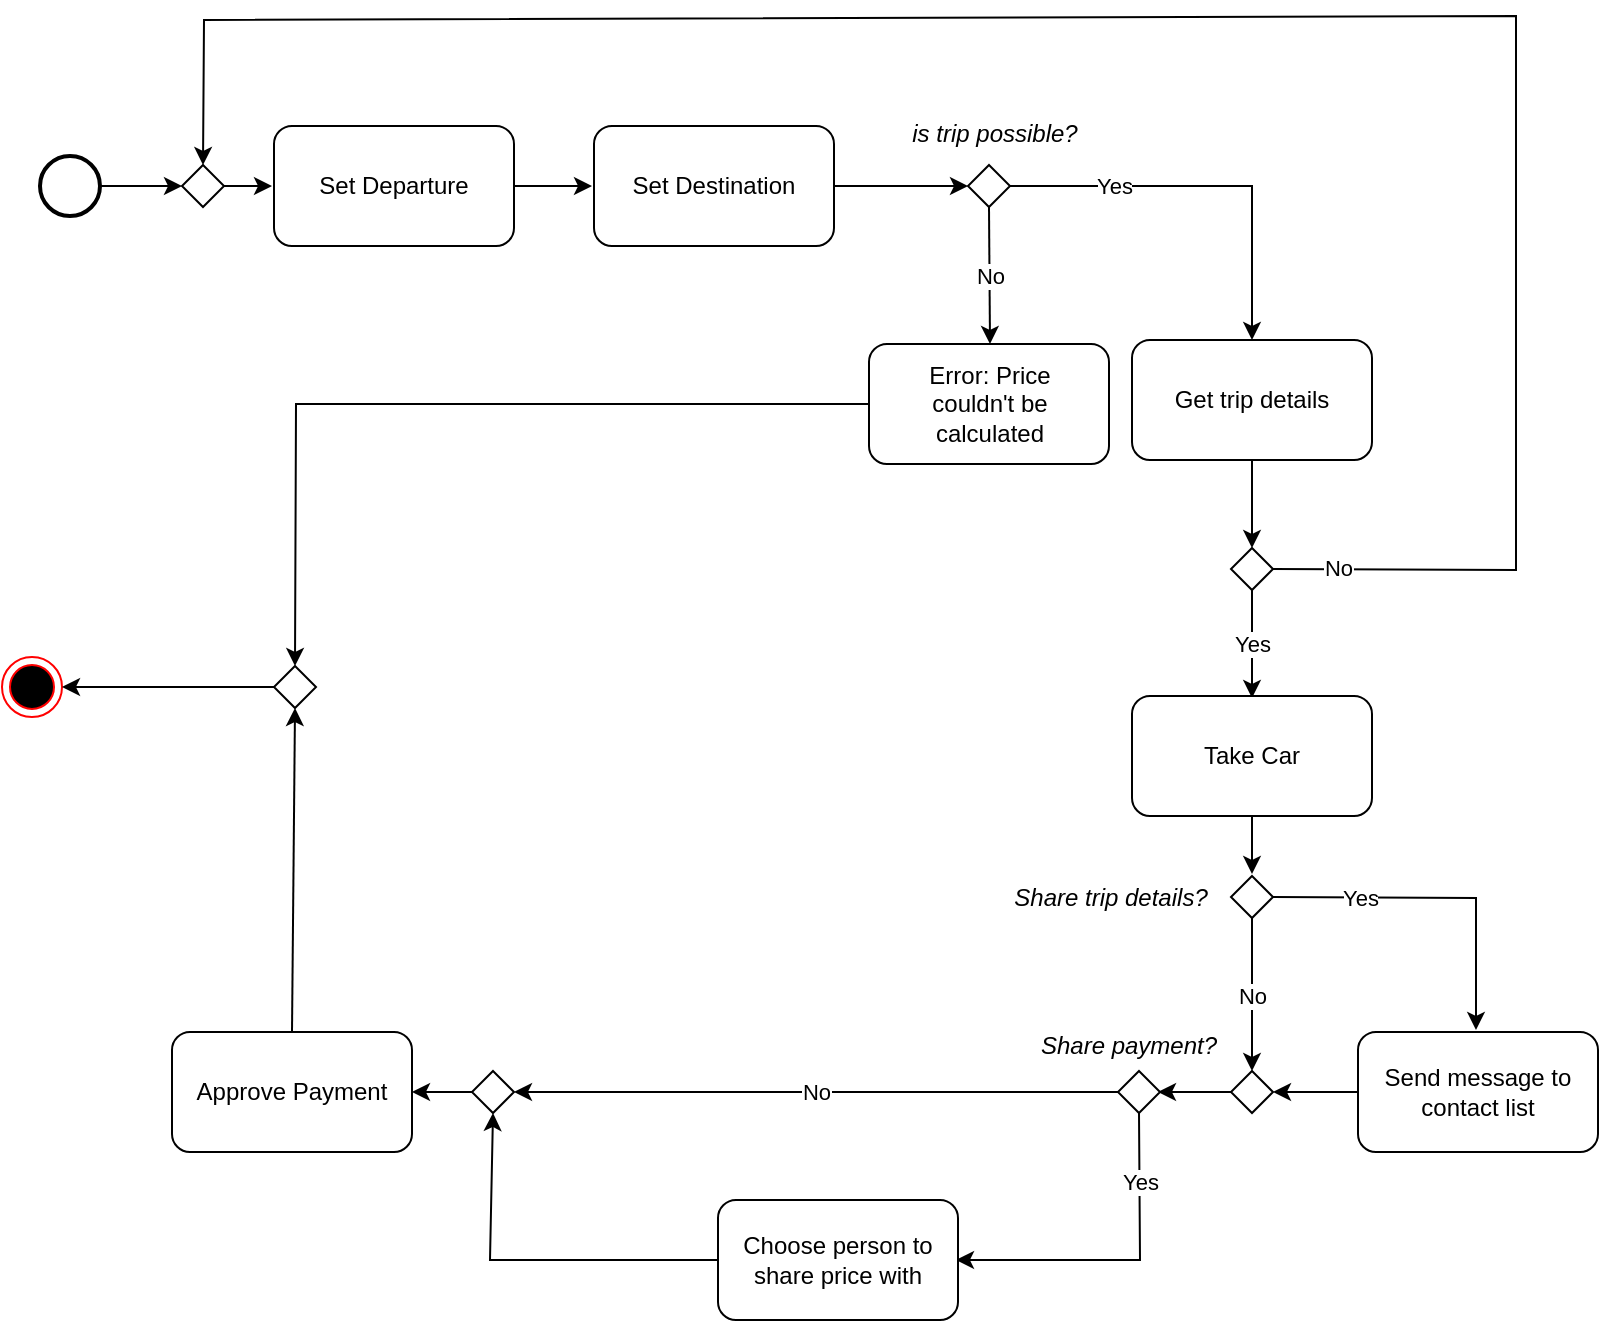 <mxfile version="20.6.2" type="github">
  <diagram id="fuKtdBP3b1pDqYjjkKEj" name="Page-1">
    <mxGraphModel dx="849" dy="501" grid="0" gridSize="10" guides="1" tooltips="1" connect="1" arrows="1" fold="1" page="1" pageScale="1" pageWidth="1400" pageHeight="850" math="0" shadow="0">
      <root>
        <mxCell id="0" />
        <mxCell id="1" parent="0" />
        <mxCell id="FMS0zSDaVmgN2Xn0Sk3r-1" value="" style="strokeWidth=2;html=1;shape=mxgraph.flowchart.start_2;whiteSpace=wrap;" vertex="1" parent="1">
          <mxGeometry x="66" y="90" width="30" height="30" as="geometry" />
        </mxCell>
        <mxCell id="FMS0zSDaVmgN2Xn0Sk3r-2" value="" style="endArrow=classic;html=1;rounded=0;exitX=1;exitY=0.5;exitDx=0;exitDy=0;exitPerimeter=0;" edge="1" parent="1" source="FMS0zSDaVmgN2Xn0Sk3r-1">
          <mxGeometry width="50" height="50" relative="1" as="geometry">
            <mxPoint x="439" y="240" as="sourcePoint" />
            <mxPoint x="137" y="105" as="targetPoint" />
          </mxGeometry>
        </mxCell>
        <mxCell id="FMS0zSDaVmgN2Xn0Sk3r-3" value="" style="rhombus;whiteSpace=wrap;html=1;" vertex="1" parent="1">
          <mxGeometry x="137" y="94.5" width="21" height="21" as="geometry" />
        </mxCell>
        <mxCell id="FMS0zSDaVmgN2Xn0Sk3r-4" value="" style="endArrow=classic;html=1;rounded=0;exitX=1;exitY=0.5;exitDx=0;exitDy=0;" edge="1" parent="1" source="FMS0zSDaVmgN2Xn0Sk3r-3">
          <mxGeometry width="50" height="50" relative="1" as="geometry">
            <mxPoint x="439" y="240" as="sourcePoint" />
            <mxPoint x="182" y="105" as="targetPoint" />
          </mxGeometry>
        </mxCell>
        <mxCell id="FMS0zSDaVmgN2Xn0Sk3r-5" value="Set Departure" style="rounded=1;whiteSpace=wrap;html=1;" vertex="1" parent="1">
          <mxGeometry x="183" y="75" width="120" height="60" as="geometry" />
        </mxCell>
        <mxCell id="FMS0zSDaVmgN2Xn0Sk3r-6" value="" style="endArrow=classic;html=1;rounded=0;exitX=1;exitY=0.5;exitDx=0;exitDy=0;" edge="1" parent="1" source="FMS0zSDaVmgN2Xn0Sk3r-5">
          <mxGeometry width="50" height="50" relative="1" as="geometry">
            <mxPoint x="439" y="240" as="sourcePoint" />
            <mxPoint x="342" y="105" as="targetPoint" />
          </mxGeometry>
        </mxCell>
        <mxCell id="FMS0zSDaVmgN2Xn0Sk3r-8" value="Set Destination" style="rounded=1;whiteSpace=wrap;html=1;" vertex="1" parent="1">
          <mxGeometry x="343" y="75" width="120" height="60" as="geometry" />
        </mxCell>
        <mxCell id="FMS0zSDaVmgN2Xn0Sk3r-9" value="" style="endArrow=classic;html=1;rounded=0;exitX=1;exitY=0.5;exitDx=0;exitDy=0;entryX=0;entryY=0.5;entryDx=0;entryDy=0;" edge="1" parent="1" source="FMS0zSDaVmgN2Xn0Sk3r-8" target="FMS0zSDaVmgN2Xn0Sk3r-10">
          <mxGeometry width="50" height="50" relative="1" as="geometry">
            <mxPoint x="439" y="240" as="sourcePoint" />
            <mxPoint x="498" y="105" as="targetPoint" />
          </mxGeometry>
        </mxCell>
        <mxCell id="FMS0zSDaVmgN2Xn0Sk3r-10" value="" style="rhombus;whiteSpace=wrap;html=1;" vertex="1" parent="1">
          <mxGeometry x="530" y="94.5" width="21" height="21" as="geometry" />
        </mxCell>
        <mxCell id="FMS0zSDaVmgN2Xn0Sk3r-11" value="&lt;i&gt;is trip possible?&lt;/i&gt;" style="text;html=1;align=center;verticalAlign=middle;resizable=0;points=[];autosize=1;strokeColor=none;fillColor=none;" vertex="1" parent="1">
          <mxGeometry x="491" y="66" width="104" height="26" as="geometry" />
        </mxCell>
        <mxCell id="FMS0zSDaVmgN2Xn0Sk3r-12" value="" style="endArrow=classic;html=1;rounded=0;exitX=0.5;exitY=1;exitDx=0;exitDy=0;" edge="1" parent="1" source="FMS0zSDaVmgN2Xn0Sk3r-10">
          <mxGeometry relative="1" as="geometry">
            <mxPoint x="414" y="215" as="sourcePoint" />
            <mxPoint x="541" y="184" as="targetPoint" />
          </mxGeometry>
        </mxCell>
        <mxCell id="FMS0zSDaVmgN2Xn0Sk3r-13" value="No" style="edgeLabel;resizable=0;html=1;align=center;verticalAlign=middle;" connectable="0" vertex="1" parent="FMS0zSDaVmgN2Xn0Sk3r-12">
          <mxGeometry relative="1" as="geometry" />
        </mxCell>
        <mxCell id="FMS0zSDaVmgN2Xn0Sk3r-14" value="&lt;div&gt;Error: Price &lt;br&gt;&lt;/div&gt;&lt;div&gt;couldn&#39;t be &lt;br&gt;&lt;/div&gt;&lt;div&gt;calculated&lt;/div&gt;" style="rounded=1;whiteSpace=wrap;html=1;" vertex="1" parent="1">
          <mxGeometry x="480.5" y="184" width="120" height="60" as="geometry" />
        </mxCell>
        <mxCell id="FMS0zSDaVmgN2Xn0Sk3r-16" value="" style="endArrow=classic;html=1;rounded=0;exitX=1;exitY=0.5;exitDx=0;exitDy=0;entryX=0.5;entryY=0;entryDx=0;entryDy=0;" edge="1" parent="1" source="FMS0zSDaVmgN2Xn0Sk3r-10" target="FMS0zSDaVmgN2Xn0Sk3r-18">
          <mxGeometry relative="1" as="geometry">
            <mxPoint x="413" y="215" as="sourcePoint" />
            <mxPoint x="672" y="180" as="targetPoint" />
            <Array as="points">
              <mxPoint x="588" y="105" />
              <mxPoint x="672" y="105" />
            </Array>
          </mxGeometry>
        </mxCell>
        <mxCell id="FMS0zSDaVmgN2Xn0Sk3r-17" value="Yes" style="edgeLabel;resizable=0;html=1;align=center;verticalAlign=middle;" connectable="0" vertex="1" parent="FMS0zSDaVmgN2Xn0Sk3r-16">
          <mxGeometry relative="1" as="geometry">
            <mxPoint x="-47" as="offset" />
          </mxGeometry>
        </mxCell>
        <mxCell id="FMS0zSDaVmgN2Xn0Sk3r-18" value="Get trip details" style="rounded=1;whiteSpace=wrap;html=1;" vertex="1" parent="1">
          <mxGeometry x="612" y="182" width="120" height="60" as="geometry" />
        </mxCell>
        <mxCell id="FMS0zSDaVmgN2Xn0Sk3r-19" value="" style="endArrow=classic;html=1;rounded=0;exitX=0.5;exitY=1;exitDx=0;exitDy=0;entryX=0.5;entryY=0;entryDx=0;entryDy=0;" edge="1" parent="1" source="FMS0zSDaVmgN2Xn0Sk3r-18" target="FMS0zSDaVmgN2Xn0Sk3r-20">
          <mxGeometry width="50" height="50" relative="1" as="geometry">
            <mxPoint x="438" y="240" as="sourcePoint" />
            <mxPoint x="672" y="277" as="targetPoint" />
          </mxGeometry>
        </mxCell>
        <mxCell id="FMS0zSDaVmgN2Xn0Sk3r-20" value="" style="rhombus;whiteSpace=wrap;html=1;" vertex="1" parent="1">
          <mxGeometry x="661.5" y="286" width="21" height="21" as="geometry" />
        </mxCell>
        <mxCell id="FMS0zSDaVmgN2Xn0Sk3r-21" value="" style="endArrow=classic;html=1;rounded=0;exitX=1;exitY=0.5;exitDx=0;exitDy=0;entryX=0.5;entryY=0;entryDx=0;entryDy=0;" edge="1" parent="1" source="FMS0zSDaVmgN2Xn0Sk3r-20" target="FMS0zSDaVmgN2Xn0Sk3r-3">
          <mxGeometry relative="1" as="geometry">
            <mxPoint x="413" y="215" as="sourcePoint" />
            <mxPoint x="136" y="22" as="targetPoint" />
            <Array as="points">
              <mxPoint x="804" y="297" />
              <mxPoint x="804" y="20" />
              <mxPoint x="148" y="22" />
            </Array>
          </mxGeometry>
        </mxCell>
        <mxCell id="FMS0zSDaVmgN2Xn0Sk3r-22" value="No" style="edgeLabel;resizable=0;html=1;align=center;verticalAlign=middle;" connectable="0" vertex="1" parent="FMS0zSDaVmgN2Xn0Sk3r-21">
          <mxGeometry relative="1" as="geometry">
            <mxPoint x="76" y="275" as="offset" />
          </mxGeometry>
        </mxCell>
        <mxCell id="FMS0zSDaVmgN2Xn0Sk3r-24" value="" style="endArrow=classic;html=1;rounded=0;exitX=0.5;exitY=1;exitDx=0;exitDy=0;" edge="1" parent="1" source="FMS0zSDaVmgN2Xn0Sk3r-20">
          <mxGeometry relative="1" as="geometry">
            <mxPoint x="412" y="375" as="sourcePoint" />
            <mxPoint x="672" y="361" as="targetPoint" />
          </mxGeometry>
        </mxCell>
        <mxCell id="FMS0zSDaVmgN2Xn0Sk3r-25" value="Yes" style="edgeLabel;resizable=0;html=1;align=center;verticalAlign=middle;" connectable="0" vertex="1" parent="FMS0zSDaVmgN2Xn0Sk3r-24">
          <mxGeometry relative="1" as="geometry" />
        </mxCell>
        <mxCell id="FMS0zSDaVmgN2Xn0Sk3r-26" value="Take Car" style="rounded=1;whiteSpace=wrap;html=1;" vertex="1" parent="1">
          <mxGeometry x="612" y="360" width="120" height="60" as="geometry" />
        </mxCell>
        <mxCell id="FMS0zSDaVmgN2Xn0Sk3r-27" value="" style="endArrow=classic;html=1;rounded=0;exitX=0.5;exitY=1;exitDx=0;exitDy=0;" edge="1" parent="1" source="FMS0zSDaVmgN2Xn0Sk3r-26">
          <mxGeometry width="50" height="50" relative="1" as="geometry">
            <mxPoint x="437" y="400" as="sourcePoint" />
            <mxPoint x="672" y="449" as="targetPoint" />
          </mxGeometry>
        </mxCell>
        <mxCell id="FMS0zSDaVmgN2Xn0Sk3r-28" value="" style="rhombus;whiteSpace=wrap;html=1;" vertex="1" parent="1">
          <mxGeometry x="661.5" y="450" width="21" height="21" as="geometry" />
        </mxCell>
        <mxCell id="FMS0zSDaVmgN2Xn0Sk3r-29" value="&lt;i&gt;Share trip details?&lt;/i&gt;" style="text;html=1;align=center;verticalAlign=middle;resizable=0;points=[];autosize=1;strokeColor=none;fillColor=none;" vertex="1" parent="1">
          <mxGeometry x="542" y="447.5" width="117" height="26" as="geometry" />
        </mxCell>
        <mxCell id="FMS0zSDaVmgN2Xn0Sk3r-30" value="" style="endArrow=classic;html=1;rounded=0;exitX=1;exitY=0.5;exitDx=0;exitDy=0;" edge="1" parent="1" source="FMS0zSDaVmgN2Xn0Sk3r-28">
          <mxGeometry relative="1" as="geometry">
            <mxPoint x="412" y="375" as="sourcePoint" />
            <mxPoint x="784" y="527" as="targetPoint" />
            <Array as="points">
              <mxPoint x="784" y="461" />
            </Array>
          </mxGeometry>
        </mxCell>
        <mxCell id="FMS0zSDaVmgN2Xn0Sk3r-31" value="Yes" style="edgeLabel;resizable=0;html=1;align=center;verticalAlign=middle;" connectable="0" vertex="1" parent="FMS0zSDaVmgN2Xn0Sk3r-30">
          <mxGeometry relative="1" as="geometry">
            <mxPoint x="-41" as="offset" />
          </mxGeometry>
        </mxCell>
        <mxCell id="FMS0zSDaVmgN2Xn0Sk3r-32" value="Send message to contact list" style="rounded=1;whiteSpace=wrap;html=1;" vertex="1" parent="1">
          <mxGeometry x="725" y="528" width="120" height="60" as="geometry" />
        </mxCell>
        <mxCell id="FMS0zSDaVmgN2Xn0Sk3r-33" value="" style="rhombus;whiteSpace=wrap;html=1;" vertex="1" parent="1">
          <mxGeometry x="661.5" y="547.5" width="21" height="21" as="geometry" />
        </mxCell>
        <mxCell id="FMS0zSDaVmgN2Xn0Sk3r-34" value="" style="endArrow=classic;html=1;rounded=0;exitX=0;exitY=0.5;exitDx=0;exitDy=0;entryX=1;entryY=0.5;entryDx=0;entryDy=0;" edge="1" parent="1" source="FMS0zSDaVmgN2Xn0Sk3r-32" target="FMS0zSDaVmgN2Xn0Sk3r-33">
          <mxGeometry width="50" height="50" relative="1" as="geometry">
            <mxPoint x="437" y="400" as="sourcePoint" />
            <mxPoint x="487" y="350" as="targetPoint" />
          </mxGeometry>
        </mxCell>
        <mxCell id="FMS0zSDaVmgN2Xn0Sk3r-35" value="" style="endArrow=classic;html=1;rounded=0;exitX=0.5;exitY=1;exitDx=0;exitDy=0;entryX=0.5;entryY=0;entryDx=0;entryDy=0;" edge="1" parent="1" source="FMS0zSDaVmgN2Xn0Sk3r-28" target="FMS0zSDaVmgN2Xn0Sk3r-33">
          <mxGeometry relative="1" as="geometry">
            <mxPoint x="412" y="375" as="sourcePoint" />
            <mxPoint x="512" y="375" as="targetPoint" />
          </mxGeometry>
        </mxCell>
        <mxCell id="FMS0zSDaVmgN2Xn0Sk3r-36" value="No" style="edgeLabel;resizable=0;html=1;align=center;verticalAlign=middle;" connectable="0" vertex="1" parent="FMS0zSDaVmgN2Xn0Sk3r-35">
          <mxGeometry relative="1" as="geometry" />
        </mxCell>
        <mxCell id="FMS0zSDaVmgN2Xn0Sk3r-37" value="" style="endArrow=classic;html=1;rounded=0;exitX=0;exitY=0.5;exitDx=0;exitDy=0;" edge="1" parent="1" source="FMS0zSDaVmgN2Xn0Sk3r-33">
          <mxGeometry width="50" height="50" relative="1" as="geometry">
            <mxPoint x="437" y="400" as="sourcePoint" />
            <mxPoint x="625" y="558" as="targetPoint" />
          </mxGeometry>
        </mxCell>
        <mxCell id="FMS0zSDaVmgN2Xn0Sk3r-38" value="" style="rhombus;whiteSpace=wrap;html=1;" vertex="1" parent="1">
          <mxGeometry x="605" y="547.5" width="21" height="21" as="geometry" />
        </mxCell>
        <mxCell id="FMS0zSDaVmgN2Xn0Sk3r-39" value="&lt;i&gt;Share payment?&lt;/i&gt;" style="text;html=1;align=center;verticalAlign=middle;resizable=0;points=[];autosize=1;strokeColor=none;fillColor=none;" vertex="1" parent="1">
          <mxGeometry x="555" y="521.5" width="109" height="26" as="geometry" />
        </mxCell>
        <mxCell id="FMS0zSDaVmgN2Xn0Sk3r-40" value="" style="endArrow=classic;html=1;rounded=0;exitX=0.5;exitY=1;exitDx=0;exitDy=0;" edge="1" parent="1" source="FMS0zSDaVmgN2Xn0Sk3r-38">
          <mxGeometry relative="1" as="geometry">
            <mxPoint x="412" y="375" as="sourcePoint" />
            <mxPoint x="524" y="642" as="targetPoint" />
            <Array as="points">
              <mxPoint x="616" y="642" />
            </Array>
          </mxGeometry>
        </mxCell>
        <mxCell id="FMS0zSDaVmgN2Xn0Sk3r-41" value="Yes" style="edgeLabel;resizable=0;html=1;align=center;verticalAlign=middle;" connectable="0" vertex="1" parent="FMS0zSDaVmgN2Xn0Sk3r-40">
          <mxGeometry relative="1" as="geometry">
            <mxPoint x="9" y="-39" as="offset" />
          </mxGeometry>
        </mxCell>
        <mxCell id="FMS0zSDaVmgN2Xn0Sk3r-42" value="Choose person to share price with" style="rounded=1;whiteSpace=wrap;html=1;" vertex="1" parent="1">
          <mxGeometry x="405" y="612" width="120" height="60" as="geometry" />
        </mxCell>
        <mxCell id="FMS0zSDaVmgN2Xn0Sk3r-43" value="" style="endArrow=classic;html=1;rounded=0;exitX=0;exitY=0.5;exitDx=0;exitDy=0;entryX=0.5;entryY=1;entryDx=0;entryDy=0;" edge="1" parent="1" source="FMS0zSDaVmgN2Xn0Sk3r-42" target="FMS0zSDaVmgN2Xn0Sk3r-46">
          <mxGeometry width="50" height="50" relative="1" as="geometry">
            <mxPoint x="437" y="503" as="sourcePoint" />
            <mxPoint x="302" y="582" as="targetPoint" />
            <Array as="points">
              <mxPoint x="291" y="642" />
            </Array>
          </mxGeometry>
        </mxCell>
        <mxCell id="FMS0zSDaVmgN2Xn0Sk3r-44" value="" style="endArrow=classic;html=1;rounded=0;exitX=0;exitY=0.5;exitDx=0;exitDy=0;entryX=1;entryY=0.5;entryDx=0;entryDy=0;" edge="1" parent="1" source="FMS0zSDaVmgN2Xn0Sk3r-38" target="FMS0zSDaVmgN2Xn0Sk3r-46">
          <mxGeometry relative="1" as="geometry">
            <mxPoint x="412" y="478" as="sourcePoint" />
            <mxPoint x="303" y="560" as="targetPoint" />
          </mxGeometry>
        </mxCell>
        <mxCell id="FMS0zSDaVmgN2Xn0Sk3r-45" value="No" style="edgeLabel;resizable=0;html=1;align=center;verticalAlign=middle;" connectable="0" vertex="1" parent="FMS0zSDaVmgN2Xn0Sk3r-44">
          <mxGeometry relative="1" as="geometry" />
        </mxCell>
        <mxCell id="FMS0zSDaVmgN2Xn0Sk3r-46" value="" style="rhombus;whiteSpace=wrap;html=1;" vertex="1" parent="1">
          <mxGeometry x="282" y="547.5" width="21" height="21" as="geometry" />
        </mxCell>
        <mxCell id="FMS0zSDaVmgN2Xn0Sk3r-47" value="" style="endArrow=classic;html=1;rounded=0;exitX=0;exitY=0.5;exitDx=0;exitDy=0;" edge="1" parent="1" source="FMS0zSDaVmgN2Xn0Sk3r-46" target="FMS0zSDaVmgN2Xn0Sk3r-48">
          <mxGeometry width="50" height="50" relative="1" as="geometry">
            <mxPoint x="437" y="503" as="sourcePoint" />
            <mxPoint x="198" y="558" as="targetPoint" />
          </mxGeometry>
        </mxCell>
        <mxCell id="FMS0zSDaVmgN2Xn0Sk3r-48" value="Approve Payment" style="rounded=1;whiteSpace=wrap;html=1;" vertex="1" parent="1">
          <mxGeometry x="132" y="528" width="120" height="60" as="geometry" />
        </mxCell>
        <mxCell id="FMS0zSDaVmgN2Xn0Sk3r-49" value="" style="endArrow=classic;html=1;rounded=0;exitX=0.5;exitY=0;exitDx=0;exitDy=0;entryX=0.5;entryY=1;entryDx=0;entryDy=0;" edge="1" parent="1" source="FMS0zSDaVmgN2Xn0Sk3r-48" target="FMS0zSDaVmgN2Xn0Sk3r-50">
          <mxGeometry width="50" height="50" relative="1" as="geometry">
            <mxPoint x="383" y="415" as="sourcePoint" />
            <mxPoint x="196" y="365" as="targetPoint" />
          </mxGeometry>
        </mxCell>
        <mxCell id="FMS0zSDaVmgN2Xn0Sk3r-50" value="" style="rhombus;whiteSpace=wrap;html=1;" vertex="1" parent="1">
          <mxGeometry x="183" y="345" width="21" height="21" as="geometry" />
        </mxCell>
        <mxCell id="FMS0zSDaVmgN2Xn0Sk3r-51" value="" style="endArrow=classic;html=1;rounded=0;exitX=0;exitY=0.5;exitDx=0;exitDy=0;entryX=0.5;entryY=0;entryDx=0;entryDy=0;" edge="1" parent="1" source="FMS0zSDaVmgN2Xn0Sk3r-14" target="FMS0zSDaVmgN2Xn0Sk3r-50">
          <mxGeometry width="50" height="50" relative="1" as="geometry">
            <mxPoint x="383" y="415" as="sourcePoint" />
            <mxPoint x="186" y="214" as="targetPoint" />
            <Array as="points">
              <mxPoint x="194" y="214" />
            </Array>
          </mxGeometry>
        </mxCell>
        <mxCell id="FMS0zSDaVmgN2Xn0Sk3r-52" value="" style="ellipse;html=1;shape=endState;fillColor=#000000;strokeColor=#ff0000;" vertex="1" parent="1">
          <mxGeometry x="47" y="340.5" width="30" height="30" as="geometry" />
        </mxCell>
        <mxCell id="FMS0zSDaVmgN2Xn0Sk3r-53" value="" style="endArrow=classic;html=1;rounded=0;exitX=0;exitY=0.5;exitDx=0;exitDy=0;entryX=1;entryY=0.5;entryDx=0;entryDy=0;" edge="1" parent="1" source="FMS0zSDaVmgN2Xn0Sk3r-50" target="FMS0zSDaVmgN2Xn0Sk3r-52">
          <mxGeometry width="50" height="50" relative="1" as="geometry">
            <mxPoint x="257" y="382" as="sourcePoint" />
            <mxPoint x="307" y="332" as="targetPoint" />
          </mxGeometry>
        </mxCell>
      </root>
    </mxGraphModel>
  </diagram>
</mxfile>
